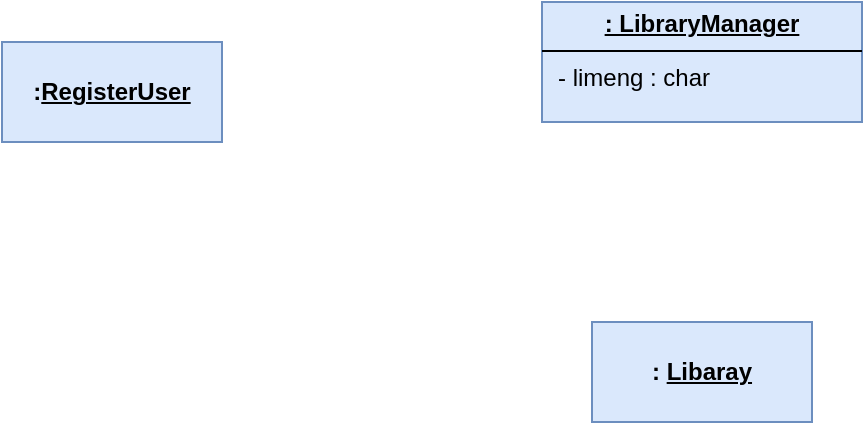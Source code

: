 <mxfile version="24.8.3">
  <diagram name="第 1 页" id="hhocreim08fLqNYe6e9G">
    <mxGraphModel dx="474" dy="754" grid="1" gridSize="10" guides="1" tooltips="1" connect="1" arrows="1" fold="1" page="1" pageScale="1" pageWidth="827" pageHeight="1169" math="0" shadow="0">
      <root>
        <mxCell id="0" />
        <mxCell id="1" parent="0" />
        <mxCell id="QtxZDkdMDGPvegBMYBE--1" value="&lt;b&gt;:&lt;u&gt;RegisterUser&lt;/u&gt;&lt;/b&gt;" style="html=1;whiteSpace=wrap;fillColor=#dae8fc;strokeColor=#6c8ebf;" vertex="1" parent="1">
          <mxGeometry x="190" y="270" width="110" height="50" as="geometry" />
        </mxCell>
        <mxCell id="QtxZDkdMDGPvegBMYBE--2" value="&lt;p style=&quot;margin:0px;margin-top:4px;text-align:center;text-decoration:underline;&quot;&gt;&lt;b&gt;: LibraryManager&lt;/b&gt;&lt;/p&gt;&lt;hr size=&quot;1&quot; style=&quot;border-style:solid;&quot;&gt;&lt;p style=&quot;margin:0px;margin-left:8px;&quot;&gt;- limeng : char&lt;/p&gt;" style="verticalAlign=top;align=left;overflow=fill;html=1;whiteSpace=wrap;fillColor=#dae8fc;strokeColor=#6c8ebf;" vertex="1" parent="1">
          <mxGeometry x="460" y="250" width="160" height="60" as="geometry" />
        </mxCell>
        <mxCell id="QtxZDkdMDGPvegBMYBE--3" value="&lt;b&gt;:&amp;nbsp;&lt;u&gt;Libaray&lt;/u&gt;&lt;/b&gt;" style="html=1;whiteSpace=wrap;fillColor=#dae8fc;strokeColor=#6c8ebf;" vertex="1" parent="1">
          <mxGeometry x="485" y="410" width="110" height="50" as="geometry" />
        </mxCell>
      </root>
    </mxGraphModel>
  </diagram>
</mxfile>
